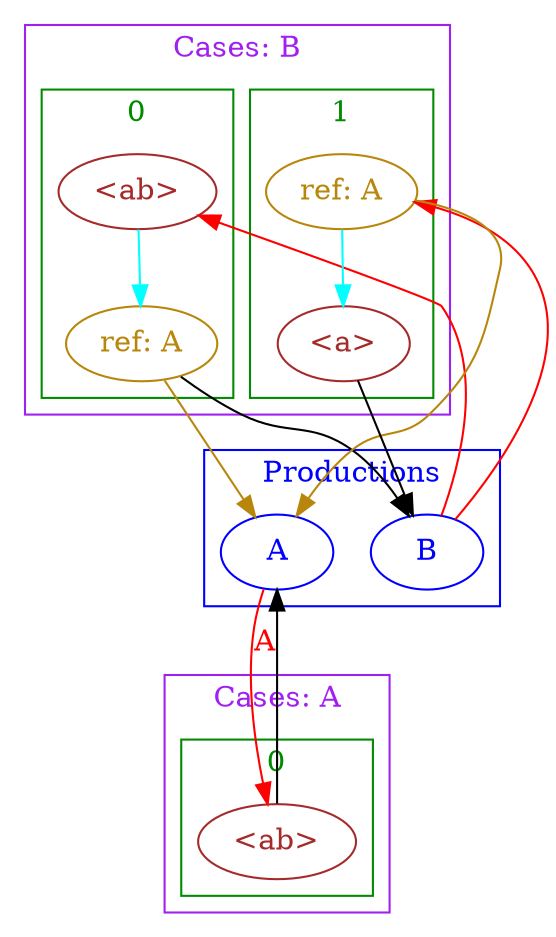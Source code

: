 digraph test_sp_graph {
    compound = true;

    subgraph prods {
        label = "Productions";
        cluster = true;
        rank  = same;

        color = blue;
        fontcolor = blue;
        node [color="blue", fontcolor="blue"];

        prod_a[label="A"];
        prod_b[label="B"];
    }

    subgraph a_prod {
        label = "Cases: A";
        cluster = true;
        rank = same;

        color = purple;
        fontcolor = purple;

        subgraph a_case_0 {
            label = "0";
            cluster = true;
            rank = same;

            color = green4;
            fontcolor = green4;

            vertex_0[label="<ab>", color="brown", fontcolor="brown"];
        }
    }

    prod_a -> vertex_0[label="A", color="red", fontcolor="red"];
    vertex_0 -> prod_a[color="black"];

    subgraph b_prod {
        label = "Cases: B";
        cluster = true;
        rank = same;

        color = purple;
        fontcolor = purple;

        subgraph b_case_0 {
            label = "0";
            cluster = true;
            rank = same;

            color = green4;
            fontcolor = green4;

            vertex_1[label="<ab>", color="brown", fontcolor="brown"];
            vertex_2[label="ref: A", color="darkgoldenrod", fontcolor="darkgoldenrod"];
        }
        subgraph b_case_1 {
            label = "1";
            cluster = true;
            rank = same;

            color = green4;
            fontcolor = green4;

            vertex_3[label="ref: A", color="darkgoldenrod", fontcolor="darkgoldenrod"];
            vertex_4[label="<a>", color="brown", fontcolor="brown"];
        }
    }

    prod_b -> vertex_1[color="red"];
    vertex_1 -> vertex_2[color="aqua"];
    vertex_2 -> prod_a[color="darkgoldenrod"];
    vertex_2 -> prod_b[color="black"];
    prod_b -> vertex_3[color="red"];
    vertex_3 -> prod_a[color="darkgoldenrod"];
    vertex_3 -> vertex_4[color="aqua"];
    vertex_4 -> prod_b[color="black"];
}

